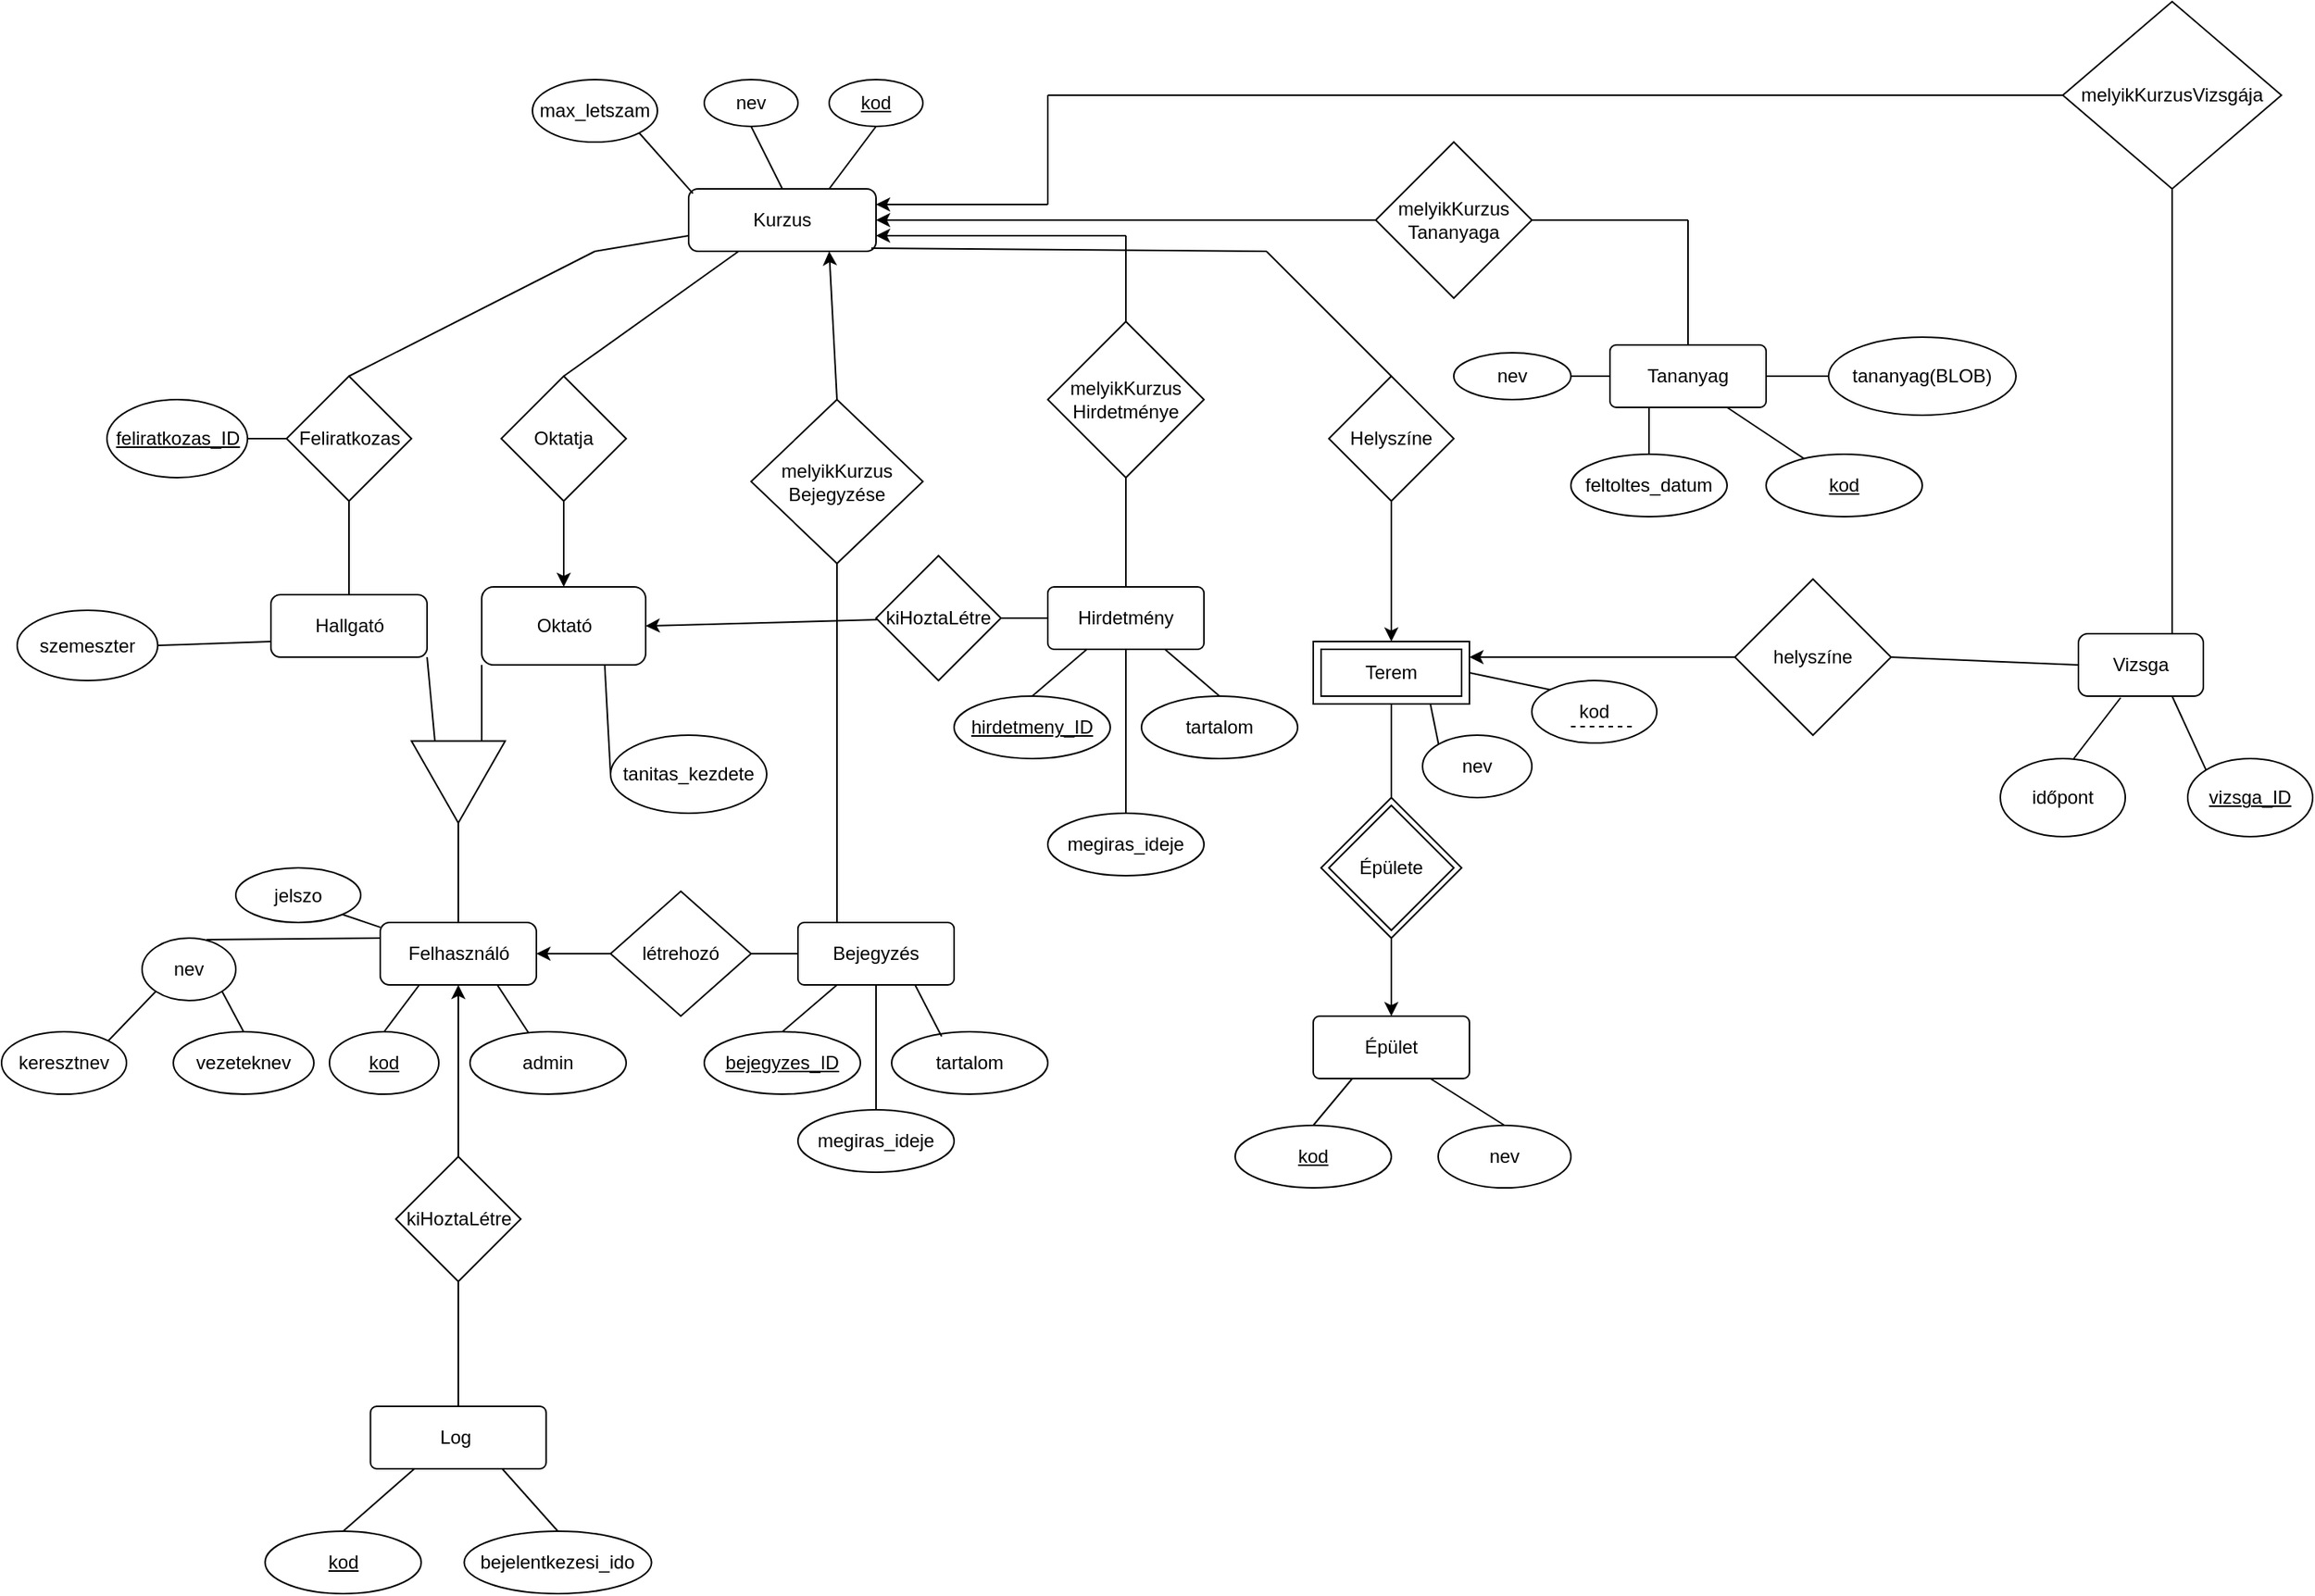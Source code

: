 <mxfile>
    <diagram id="WmtT6XmXZEdIb6NEFMJ5" name="Page-1">
        <mxGraphModel dx="752" dy="1736" grid="1" gridSize="10" guides="1" tooltips="1" connect="1" arrows="1" fold="1" page="1" pageScale="1" pageWidth="1654" pageHeight="1169" math="0" shadow="0">
            <root>
                <mxCell id="0"/>
                <mxCell id="1" parent="0"/>
                <mxCell id="8" style="edgeStyle=none;html=1;entryX=0.5;entryY=0;entryDx=0;entryDy=0;startArrow=none;startFill=0;endArrow=none;endFill=0;targetPerimeterSpacing=0;strokeWidth=1;" parent="1" source="G7EogQ3TygG4Y2U64nS0-4" target="G7EogQ3TygG4Y2U64nS0-14" edge="1">
                    <mxGeometry relative="1" as="geometry"/>
                </mxCell>
                <mxCell id="G7EogQ3TygG4Y2U64nS0-4" value="Kurzus" style="rounded=1;whiteSpace=wrap;html=1;" parent="1" vertex="1">
                    <mxGeometry x="450" y="100" width="120" height="40" as="geometry"/>
                </mxCell>
                <mxCell id="G7EogQ3TygG4Y2U64nS0-5" value="" style="endArrow=none;html=1;rounded=0;exitX=0.75;exitY=0;exitDx=0;exitDy=0;entryX=0.5;entryY=1;entryDx=0;entryDy=0;" parent="1" source="G7EogQ3TygG4Y2U64nS0-4" target="G7EogQ3TygG4Y2U64nS0-10" edge="1">
                    <mxGeometry width="50" height="50" relative="1" as="geometry">
                        <mxPoint x="560" y="50" as="sourcePoint"/>
                        <mxPoint x="580" y="50" as="targetPoint"/>
                    </mxGeometry>
                </mxCell>
                <mxCell id="G7EogQ3TygG4Y2U64nS0-6" value="" style="endArrow=none;html=1;rounded=0;entryX=0.5;entryY=0;entryDx=0;entryDy=0;exitX=0.5;exitY=1;exitDx=0;exitDy=0;" parent="1" source="G7EogQ3TygG4Y2U64nS0-9" target="G7EogQ3TygG4Y2U64nS0-4" edge="1">
                    <mxGeometry width="50" height="50" relative="1" as="geometry">
                        <mxPoint x="470" y="50" as="sourcePoint"/>
                        <mxPoint x="570" y="130" as="targetPoint"/>
                    </mxGeometry>
                </mxCell>
                <mxCell id="G7EogQ3TygG4Y2U64nS0-7" value="" style="endArrow=none;html=1;rounded=0;entryX=0.023;entryY=0.074;entryDx=0;entryDy=0;entryPerimeter=0;exitX=1;exitY=1;exitDx=0;exitDy=0;" parent="1" source="G7EogQ3TygG4Y2U64nS0-8" target="G7EogQ3TygG4Y2U64nS0-4" edge="1">
                    <mxGeometry width="50" height="50" relative="1" as="geometry">
                        <mxPoint x="390" y="50" as="sourcePoint"/>
                        <mxPoint x="440" y="100" as="targetPoint"/>
                    </mxGeometry>
                </mxCell>
                <mxCell id="G7EogQ3TygG4Y2U64nS0-8" value="max_letszam" style="ellipse;whiteSpace=wrap;html=1;" parent="1" vertex="1">
                    <mxGeometry x="350" y="30" width="80" height="40" as="geometry"/>
                </mxCell>
                <mxCell id="G7EogQ3TygG4Y2U64nS0-9" value="nev" style="ellipse;whiteSpace=wrap;html=1;" parent="1" vertex="1">
                    <mxGeometry x="460" y="30" width="60" height="30" as="geometry"/>
                </mxCell>
                <mxCell id="G7EogQ3TygG4Y2U64nS0-12" value="" style="group;fontStyle=4" parent="1" vertex="1" connectable="0">
                    <mxGeometry x="540" y="30" width="60" height="30" as="geometry"/>
                </mxCell>
                <mxCell id="G7EogQ3TygG4Y2U64nS0-10" value="kod" style="ellipse;whiteSpace=wrap;html=1;fontStyle=4" parent="G7EogQ3TygG4Y2U64nS0-12" vertex="1">
                    <mxGeometry width="60" height="30" as="geometry"/>
                </mxCell>
                <mxCell id="G7EogQ3TygG4Y2U64nS0-13" value="Feliratkozas" style="rhombus;whiteSpace=wrap;html=1;" parent="1" vertex="1">
                    <mxGeometry x="192.5" y="220" width="80" height="80" as="geometry"/>
                </mxCell>
                <mxCell id="G7EogQ3TygG4Y2U64nS0-14" value="Oktatja" style="rhombus;whiteSpace=wrap;html=1;" parent="1" vertex="1">
                    <mxGeometry x="330" y="220" width="80" height="80" as="geometry"/>
                </mxCell>
                <mxCell id="G7EogQ3TygG4Y2U64nS0-18" value="" style="endArrow=none;html=1;rounded=0;entryX=0;entryY=0.75;entryDx=0;entryDy=0;" parent="1" target="G7EogQ3TygG4Y2U64nS0-4" edge="1">
                    <mxGeometry width="50" height="50" relative="1" as="geometry">
                        <mxPoint x="390" y="140" as="sourcePoint"/>
                        <mxPoint x="500" y="150" as="targetPoint"/>
                    </mxGeometry>
                </mxCell>
                <mxCell id="G7EogQ3TygG4Y2U64nS0-19" value="" style="endArrow=none;html=1;rounded=0;exitX=0.5;exitY=0;exitDx=0;exitDy=0;" parent="1" source="G7EogQ3TygG4Y2U64nS0-13" edge="1">
                    <mxGeometry width="50" height="50" relative="1" as="geometry">
                        <mxPoint x="450" y="200" as="sourcePoint"/>
                        <mxPoint x="390" y="140" as="targetPoint"/>
                    </mxGeometry>
                </mxCell>
                <mxCell id="G7EogQ3TygG4Y2U64nS0-21" value="Oktató" style="rounded=1;whiteSpace=wrap;html=1;" parent="1" vertex="1">
                    <mxGeometry x="317.5" y="355" width="105" height="50" as="geometry"/>
                </mxCell>
                <mxCell id="G7EogQ3TygG4Y2U64nS0-22" value="" style="endArrow=classic;html=1;rounded=0;exitX=0.5;exitY=1;exitDx=0;exitDy=0;entryX=0.5;entryY=0;entryDx=0;entryDy=0;" parent="1" source="G7EogQ3TygG4Y2U64nS0-14" target="G7EogQ3TygG4Y2U64nS0-21" edge="1">
                    <mxGeometry width="50" height="50" relative="1" as="geometry">
                        <mxPoint x="310" y="260" as="sourcePoint"/>
                        <mxPoint x="360" y="210" as="targetPoint"/>
                    </mxGeometry>
                </mxCell>
                <mxCell id="G7EogQ3TygG4Y2U64nS0-23" value="tanitas_kezdete" style="ellipse;whiteSpace=wrap;html=1;" parent="1" vertex="1">
                    <mxGeometry x="400" y="450" width="100" height="50" as="geometry"/>
                </mxCell>
                <mxCell id="G7EogQ3TygG4Y2U64nS0-24" value="" style="endArrow=none;html=1;rounded=0;entryX=0.75;entryY=1;entryDx=0;entryDy=0;exitX=0;exitY=0.5;exitDx=0;exitDy=0;" parent="1" source="G7EogQ3TygG4Y2U64nS0-23" target="G7EogQ3TygG4Y2U64nS0-21" edge="1">
                    <mxGeometry width="50" height="50" relative="1" as="geometry">
                        <mxPoint x="310" y="350" as="sourcePoint"/>
                        <mxPoint x="360" y="300" as="targetPoint"/>
                    </mxGeometry>
                </mxCell>
                <mxCell id="G7EogQ3TygG4Y2U64nS0-25" value="Hallgató" style="rounded=1;whiteSpace=wrap;html=1;" parent="1" vertex="1">
                    <mxGeometry x="182.5" y="360" width="100" height="40" as="geometry"/>
                </mxCell>
                <mxCell id="G7EogQ3TygG4Y2U64nS0-28" value="" style="endArrow=none;html=1;rounded=0;entryX=0.5;entryY=1;entryDx=0;entryDy=0;exitX=0.5;exitY=0;exitDx=0;exitDy=0;" parent="1" source="G7EogQ3TygG4Y2U64nS0-25" target="G7EogQ3TygG4Y2U64nS0-13" edge="1">
                    <mxGeometry width="50" height="50" relative="1" as="geometry">
                        <mxPoint x="310" y="350" as="sourcePoint"/>
                        <mxPoint x="360" y="300" as="targetPoint"/>
                    </mxGeometry>
                </mxCell>
                <mxCell id="G7EogQ3TygG4Y2U64nS0-29" value="szemeszter" style="ellipse;whiteSpace=wrap;html=1;" parent="1" vertex="1">
                    <mxGeometry x="20" y="370" width="90" height="45" as="geometry"/>
                </mxCell>
                <mxCell id="G7EogQ3TygG4Y2U64nS0-30" value="" style="endArrow=none;html=1;rounded=0;entryX=0;entryY=0.75;entryDx=0;entryDy=0;exitX=1;exitY=0.5;exitDx=0;exitDy=0;" parent="1" source="G7EogQ3TygG4Y2U64nS0-29" target="G7EogQ3TygG4Y2U64nS0-25" edge="1">
                    <mxGeometry width="50" height="50" relative="1" as="geometry">
                        <mxPoint x="310" y="350" as="sourcePoint"/>
                        <mxPoint x="360" y="300" as="targetPoint"/>
                    </mxGeometry>
                </mxCell>
                <mxCell id="G7EogQ3TygG4Y2U64nS0-31" value="" style="triangle;whiteSpace=wrap;html=1;rotation=90;" parent="1" vertex="1">
                    <mxGeometry x="276.25" y="450" width="52.5" height="60" as="geometry"/>
                </mxCell>
                <mxCell id="G7EogQ3TygG4Y2U64nS0-32" value="" style="endArrow=none;html=1;rounded=0;entryX=0;entryY=1;entryDx=0;entryDy=0;exitX=0;exitY=0.25;exitDx=0;exitDy=0;" parent="1" source="G7EogQ3TygG4Y2U64nS0-31" target="G7EogQ3TygG4Y2U64nS0-21" edge="1">
                    <mxGeometry width="50" height="50" relative="1" as="geometry">
                        <mxPoint x="330" y="450" as="sourcePoint"/>
                        <mxPoint x="370" y="450" as="targetPoint"/>
                    </mxGeometry>
                </mxCell>
                <mxCell id="G7EogQ3TygG4Y2U64nS0-33" value="" style="endArrow=none;html=1;rounded=0;entryX=1;entryY=1;entryDx=0;entryDy=0;exitX=0;exitY=0.75;exitDx=0;exitDy=0;" parent="1" source="G7EogQ3TygG4Y2U64nS0-31" target="G7EogQ3TygG4Y2U64nS0-25" edge="1">
                    <mxGeometry width="50" height="50" relative="1" as="geometry">
                        <mxPoint x="280" y="450" as="sourcePoint"/>
                        <mxPoint x="370" y="450" as="targetPoint"/>
                    </mxGeometry>
                </mxCell>
                <mxCell id="G7EogQ3TygG4Y2U64nS0-34" value="Felhasználó" style="rounded=1;whiteSpace=wrap;html=1;" parent="1" vertex="1">
                    <mxGeometry x="252.5" y="570" width="100" height="40" as="geometry"/>
                </mxCell>
                <mxCell id="G7EogQ3TygG4Y2U64nS0-35" value="" style="endArrow=none;html=1;rounded=0;entryX=1;entryY=0.5;entryDx=0;entryDy=0;exitX=0.5;exitY=0;exitDx=0;exitDy=0;" parent="1" source="G7EogQ3TygG4Y2U64nS0-34" target="G7EogQ3TygG4Y2U64nS0-31" edge="1">
                    <mxGeometry width="50" height="50" relative="1" as="geometry">
                        <mxPoint x="270" y="570" as="sourcePoint"/>
                        <mxPoint x="320" y="520" as="targetPoint"/>
                    </mxGeometry>
                </mxCell>
                <mxCell id="G7EogQ3TygG4Y2U64nS0-36" value="nev" style="ellipse;whiteSpace=wrap;html=1;" parent="1" vertex="1">
                    <mxGeometry x="100" y="580" width="60" height="40" as="geometry"/>
                </mxCell>
                <mxCell id="G7EogQ3TygG4Y2U64nS0-40" value="" style="endArrow=none;html=1;rounded=0;entryX=0.25;entryY=1;entryDx=0;entryDy=0;exitX=0.5;exitY=0;exitDx=0;exitDy=0;" parent="1" source="G7EogQ3TygG4Y2U64nS0-37" target="G7EogQ3TygG4Y2U64nS0-34" edge="1">
                    <mxGeometry width="50" height="50" relative="1" as="geometry">
                        <mxPoint x="300" y="660" as="sourcePoint"/>
                        <mxPoint x="350" y="610" as="targetPoint"/>
                    </mxGeometry>
                </mxCell>
                <mxCell id="G7EogQ3TygG4Y2U64nS0-41" value="" style="endArrow=none;html=1;rounded=0;entryX=0;entryY=0.25;entryDx=0;entryDy=0;exitX=0.687;exitY=0.025;exitDx=0;exitDy=0;exitPerimeter=0;" parent="1" source="G7EogQ3TygG4Y2U64nS0-36" target="G7EogQ3TygG4Y2U64nS0-34" edge="1">
                    <mxGeometry width="50" height="50" relative="1" as="geometry">
                        <mxPoint x="300" y="660" as="sourcePoint"/>
                        <mxPoint x="350" y="610" as="targetPoint"/>
                    </mxGeometry>
                </mxCell>
                <mxCell id="G7EogQ3TygG4Y2U64nS0-42" value="keresztnev" style="ellipse;whiteSpace=wrap;html=1;" parent="1" vertex="1">
                    <mxGeometry x="10" y="640" width="80" height="40" as="geometry"/>
                </mxCell>
                <mxCell id="G7EogQ3TygG4Y2U64nS0-43" value="vezeteknev" style="ellipse;whiteSpace=wrap;html=1;" parent="1" vertex="1">
                    <mxGeometry x="120" y="640" width="90" height="40" as="geometry"/>
                </mxCell>
                <mxCell id="G7EogQ3TygG4Y2U64nS0-44" value="" style="endArrow=none;html=1;rounded=0;entryX=1;entryY=1;entryDx=0;entryDy=0;exitX=0.5;exitY=0;exitDx=0;exitDy=0;" parent="1" source="G7EogQ3TygG4Y2U64nS0-43" target="G7EogQ3TygG4Y2U64nS0-36" edge="1">
                    <mxGeometry width="50" height="50" relative="1" as="geometry">
                        <mxPoint x="290" y="680" as="sourcePoint"/>
                        <mxPoint x="340" y="630" as="targetPoint"/>
                    </mxGeometry>
                </mxCell>
                <mxCell id="G7EogQ3TygG4Y2U64nS0-45" value="" style="endArrow=none;html=1;rounded=0;entryX=0;entryY=1;entryDx=0;entryDy=0;exitX=1;exitY=0;exitDx=0;exitDy=0;" parent="1" source="G7EogQ3TygG4Y2U64nS0-42" target="G7EogQ3TygG4Y2U64nS0-36" edge="1">
                    <mxGeometry width="50" height="50" relative="1" as="geometry">
                        <mxPoint x="290" y="680" as="sourcePoint"/>
                        <mxPoint x="340" y="630" as="targetPoint"/>
                    </mxGeometry>
                </mxCell>
                <mxCell id="G7EogQ3TygG4Y2U64nS0-46" value="Helyszíne" style="rhombus;whiteSpace=wrap;html=1;" parent="1" vertex="1">
                    <mxGeometry x="860" y="220" width="80" height="80" as="geometry"/>
                </mxCell>
                <mxCell id="G7EogQ3TygG4Y2U64nS0-47" value="" style="endArrow=none;html=1;rounded=0;entryX=0.975;entryY=0.95;entryDx=0;entryDy=0;entryPerimeter=0;" parent="1" target="G7EogQ3TygG4Y2U64nS0-4" edge="1">
                    <mxGeometry width="50" height="50" relative="1" as="geometry">
                        <mxPoint x="820" y="140" as="sourcePoint"/>
                        <mxPoint x="680" y="360" as="targetPoint"/>
                    </mxGeometry>
                </mxCell>
                <mxCell id="G7EogQ3TygG4Y2U64nS0-48" value="" style="endArrow=none;html=1;rounded=0;entryX=0.5;entryY=0;entryDx=0;entryDy=0;" parent="1" target="G7EogQ3TygG4Y2U64nS0-46" edge="1">
                    <mxGeometry width="50" height="50" relative="1" as="geometry">
                        <mxPoint x="820" y="140" as="sourcePoint"/>
                        <mxPoint x="680" y="360" as="targetPoint"/>
                    </mxGeometry>
                </mxCell>
                <mxCell id="G7EogQ3TygG4Y2U64nS0-49" value="Terem" style="shape=ext;margin=3;double=1;whiteSpace=wrap;html=1;align=center;" parent="1" vertex="1">
                    <mxGeometry x="850" y="390" width="100" height="40" as="geometry"/>
                </mxCell>
                <mxCell id="G7EogQ3TygG4Y2U64nS0-51" value="kod" style="ellipse;whiteSpace=wrap;html=1;" parent="1" vertex="1">
                    <mxGeometry x="990" y="415" width="80" height="40" as="geometry"/>
                </mxCell>
                <mxCell id="G7EogQ3TygG4Y2U64nS0-52" value="" style="endArrow=none;dashed=1;html=1;rounded=0;" parent="1" edge="1">
                    <mxGeometry width="50" height="50" relative="1" as="geometry">
                        <mxPoint x="1015" y="444.5" as="sourcePoint"/>
                        <mxPoint x="1055" y="444.5" as="targetPoint"/>
                    </mxGeometry>
                </mxCell>
                <mxCell id="G7EogQ3TygG4Y2U64nS0-53" value="" style="endArrow=none;html=1;rounded=0;entryX=1;entryY=0.5;entryDx=0;entryDy=0;exitX=0;exitY=0;exitDx=0;exitDy=0;" parent="1" source="G7EogQ3TygG4Y2U64nS0-51" target="G7EogQ3TygG4Y2U64nS0-49" edge="1">
                    <mxGeometry width="50" height="50" relative="1" as="geometry">
                        <mxPoint x="980" y="410" as="sourcePoint"/>
                        <mxPoint x="900" y="430" as="targetPoint"/>
                    </mxGeometry>
                </mxCell>
                <mxCell id="G7EogQ3TygG4Y2U64nS0-56" value="" style="group" parent="1" vertex="1" connectable="0">
                    <mxGeometry x="855" y="490" width="90" height="90" as="geometry"/>
                </mxCell>
                <mxCell id="G7EogQ3TygG4Y2U64nS0-54" value="Épülete" style="rhombus;whiteSpace=wrap;html=1;" parent="G7EogQ3TygG4Y2U64nS0-56" vertex="1">
                    <mxGeometry x="5" y="5" width="80" height="80" as="geometry"/>
                </mxCell>
                <mxCell id="G7EogQ3TygG4Y2U64nS0-55" value="" style="rhombus;whiteSpace=wrap;html=1;fillColor=none;" parent="G7EogQ3TygG4Y2U64nS0-56" vertex="1">
                    <mxGeometry width="90" height="90" as="geometry"/>
                </mxCell>
                <mxCell id="G7EogQ3TygG4Y2U64nS0-57" value="" style="endArrow=none;html=1;rounded=0;entryX=0.5;entryY=1;entryDx=0;entryDy=0;exitX=0.5;exitY=0;exitDx=0;exitDy=0;" parent="1" source="G7EogQ3TygG4Y2U64nS0-55" target="G7EogQ3TygG4Y2U64nS0-49" edge="1">
                    <mxGeometry width="50" height="50" relative="1" as="geometry">
                        <mxPoint x="680" y="460" as="sourcePoint"/>
                        <mxPoint x="730" y="410" as="targetPoint"/>
                    </mxGeometry>
                </mxCell>
                <mxCell id="G7EogQ3TygG4Y2U64nS0-60" value="Épület" style="rounded=1;arcSize=10;whiteSpace=wrap;html=1;align=center;fillColor=default;" parent="1" vertex="1">
                    <mxGeometry x="850" y="630" width="100" height="40" as="geometry"/>
                </mxCell>
                <mxCell id="G7EogQ3TygG4Y2U64nS0-61" value="" style="endArrow=classic;html=1;rounded=0;entryX=0.5;entryY=0;entryDx=0;entryDy=0;exitX=0.5;exitY=1;exitDx=0;exitDy=0;" parent="1" source="G7EogQ3TygG4Y2U64nS0-55" target="G7EogQ3TygG4Y2U64nS0-60" edge="1">
                    <mxGeometry width="50" height="50" relative="1" as="geometry">
                        <mxPoint x="680" y="460" as="sourcePoint"/>
                        <mxPoint x="730" y="410" as="targetPoint"/>
                    </mxGeometry>
                </mxCell>
                <mxCell id="G7EogQ3TygG4Y2U64nS0-62" value="kod" style="ellipse;whiteSpace=wrap;html=1;align=center;fillColor=default;fontStyle=4" parent="1" vertex="1">
                    <mxGeometry x="800" y="700" width="100" height="40" as="geometry"/>
                </mxCell>
                <mxCell id="G7EogQ3TygG4Y2U64nS0-37" value="kod" style="ellipse;whiteSpace=wrap;html=1;fontStyle=4" parent="1" vertex="1">
                    <mxGeometry x="220" y="640" width="70" height="40" as="geometry"/>
                </mxCell>
                <mxCell id="G7EogQ3TygG4Y2U64nS0-63" value="nev" style="ellipse;whiteSpace=wrap;html=1;align=center;fillColor=default;" parent="1" vertex="1">
                    <mxGeometry x="930" y="700" width="85" height="40" as="geometry"/>
                </mxCell>
                <mxCell id="G7EogQ3TygG4Y2U64nS0-65" value="" style="endArrow=none;html=1;rounded=0;entryX=0.25;entryY=1;entryDx=0;entryDy=0;exitX=0.5;exitY=0;exitDx=0;exitDy=0;" parent="1" source="G7EogQ3TygG4Y2U64nS0-62" target="G7EogQ3TygG4Y2U64nS0-60" edge="1">
                    <mxGeometry width="50" height="50" relative="1" as="geometry">
                        <mxPoint x="770" y="700" as="sourcePoint"/>
                        <mxPoint x="760" y="610" as="targetPoint"/>
                    </mxGeometry>
                </mxCell>
                <mxCell id="G7EogQ3TygG4Y2U64nS0-66" value="" style="endArrow=none;html=1;rounded=0;entryX=0.75;entryY=1;entryDx=0;entryDy=0;exitX=0.5;exitY=0;exitDx=0;exitDy=0;" parent="1" source="G7EogQ3TygG4Y2U64nS0-63" target="G7EogQ3TygG4Y2U64nS0-60" edge="1">
                    <mxGeometry width="50" height="50" relative="1" as="geometry">
                        <mxPoint x="952.626" y="705.774" as="sourcePoint"/>
                        <mxPoint x="770" y="410" as="targetPoint"/>
                    </mxGeometry>
                </mxCell>
                <mxCell id="G7EogQ3TygG4Y2U64nS0-80" value="Tananyag" style="rounded=1;arcSize=10;whiteSpace=wrap;html=1;align=center;fillColor=default;" parent="1" vertex="1">
                    <mxGeometry x="1040" y="200" width="100" height="40" as="geometry"/>
                </mxCell>
                <mxCell id="G7EogQ3TygG4Y2U64nS0-84" value="Log&amp;nbsp;" style="rounded=1;arcSize=10;whiteSpace=wrap;html=1;align=center;fillColor=default;" parent="1" vertex="1">
                    <mxGeometry x="246.25" y="880" width="112.5" height="40" as="geometry"/>
                </mxCell>
                <mxCell id="G7EogQ3TygG4Y2U64nS0-85" value="&lt;u&gt;kod&lt;/u&gt;" style="ellipse;whiteSpace=wrap;html=1;align=center;fillColor=default;" parent="1" vertex="1">
                    <mxGeometry x="178.75" y="960" width="100" height="40" as="geometry"/>
                </mxCell>
                <mxCell id="G7EogQ3TygG4Y2U64nS0-86" value="bejelentkezesi_ido" style="ellipse;whiteSpace=wrap;html=1;align=center;fillColor=default;" parent="1" vertex="1">
                    <mxGeometry x="306.25" y="960" width="120" height="40" as="geometry"/>
                </mxCell>
                <mxCell id="G7EogQ3TygG4Y2U64nS0-87" value="" style="endArrow=none;html=1;rounded=0;entryX=0.25;entryY=1;entryDx=0;entryDy=0;exitX=0.5;exitY=0;exitDx=0;exitDy=0;" parent="1" source="G7EogQ3TygG4Y2U64nS0-85" target="G7EogQ3TygG4Y2U64nS0-84" edge="1">
                    <mxGeometry width="50" height="50" relative="1" as="geometry">
                        <mxPoint x="1116.25" y="750" as="sourcePoint"/>
                        <mxPoint x="1166.25" y="700" as="targetPoint"/>
                    </mxGeometry>
                </mxCell>
                <mxCell id="G7EogQ3TygG4Y2U64nS0-88" value="" style="endArrow=none;html=1;rounded=0;entryX=0.75;entryY=1;entryDx=0;entryDy=0;exitX=0.5;exitY=0;exitDx=0;exitDy=0;" parent="1" source="G7EogQ3TygG4Y2U64nS0-86" target="G7EogQ3TygG4Y2U64nS0-84" edge="1">
                    <mxGeometry width="50" height="50" relative="1" as="geometry">
                        <mxPoint x="1116.25" y="750" as="sourcePoint"/>
                        <mxPoint x="1166.25" y="700" as="targetPoint"/>
                    </mxGeometry>
                </mxCell>
                <mxCell id="qGhrdci2sBfRiqo-6e7J-1" value="admin" style="ellipse;whiteSpace=wrap;html=1;align=center;" parent="1" vertex="1">
                    <mxGeometry x="310" y="640" width="100" height="40" as="geometry"/>
                </mxCell>
                <mxCell id="qGhrdci2sBfRiqo-6e7J-3" value="" style="endArrow=none;html=1;rounded=0;entryX=0.75;entryY=1;entryDx=0;entryDy=0;" parent="1" source="qGhrdci2sBfRiqo-6e7J-1" target="G7EogQ3TygG4Y2U64nS0-34" edge="1">
                    <mxGeometry width="50" height="50" relative="1" as="geometry">
                        <mxPoint x="800" y="620" as="sourcePoint"/>
                        <mxPoint x="850" y="570" as="targetPoint"/>
                    </mxGeometry>
                </mxCell>
                <mxCell id="qGhrdci2sBfRiqo-6e7J-6" value="Bejegyzés" style="rounded=1;arcSize=10;whiteSpace=wrap;html=1;align=center;" parent="1" vertex="1">
                    <mxGeometry x="520" y="570" width="100" height="40" as="geometry"/>
                </mxCell>
                <mxCell id="qGhrdci2sBfRiqo-6e7J-8" value="" style="endArrow=classic;html=1;rounded=0;exitX=0;exitY=0.5;exitDx=0;exitDy=0;entryX=1;entryY=0.5;entryDx=0;entryDy=0;startArrow=none;" parent="1" source="jeqJg432kpIwFKAfuzYv-24" target="G7EogQ3TygG4Y2U64nS0-34" edge="1">
                    <mxGeometry width="50" height="50" relative="1" as="geometry">
                        <mxPoint x="800" y="520" as="sourcePoint"/>
                        <mxPoint x="360" y="590" as="targetPoint"/>
                    </mxGeometry>
                </mxCell>
                <mxCell id="qGhrdci2sBfRiqo-6e7J-9" value="bejegyzes_ID" style="ellipse;whiteSpace=wrap;html=1;align=center;fontStyle=4;" parent="1" vertex="1">
                    <mxGeometry x="460" y="640" width="100" height="40" as="geometry"/>
                </mxCell>
                <mxCell id="qGhrdci2sBfRiqo-6e7J-10" value="" style="endArrow=none;html=1;rounded=0;entryX=0.25;entryY=1;entryDx=0;entryDy=0;exitX=0.5;exitY=0;exitDx=0;exitDy=0;" parent="1" source="qGhrdci2sBfRiqo-6e7J-9" target="qGhrdci2sBfRiqo-6e7J-6" edge="1">
                    <mxGeometry width="50" height="50" relative="1" as="geometry">
                        <mxPoint x="800" y="520" as="sourcePoint"/>
                        <mxPoint x="850" y="470" as="targetPoint"/>
                    </mxGeometry>
                </mxCell>
                <mxCell id="qGhrdci2sBfRiqo-6e7J-11" value="tartalom" style="ellipse;whiteSpace=wrap;html=1;align=center;" parent="1" vertex="1">
                    <mxGeometry x="580" y="640" width="100" height="40" as="geometry"/>
                </mxCell>
                <mxCell id="qGhrdci2sBfRiqo-6e7J-12" value="" style="endArrow=none;html=1;rounded=0;entryX=0.75;entryY=1;entryDx=0;entryDy=0;exitX=0.32;exitY=0.075;exitDx=0;exitDy=0;exitPerimeter=0;" parent="1" source="qGhrdci2sBfRiqo-6e7J-11" target="qGhrdci2sBfRiqo-6e7J-6" edge="1">
                    <mxGeometry width="50" height="50" relative="1" as="geometry">
                        <mxPoint x="800" y="420" as="sourcePoint"/>
                        <mxPoint x="850" y="370" as="targetPoint"/>
                    </mxGeometry>
                </mxCell>
                <mxCell id="12" style="edgeStyle=none;html=1;entryX=1;entryY=0.5;entryDx=0;entryDy=0;startArrow=none;startFill=0;endArrow=classic;endFill=1;targetPerimeterSpacing=0;strokeWidth=1;" parent="1" source="jeqJg432kpIwFKAfuzYv-20" target="G7EogQ3TygG4Y2U64nS0-21" edge="1">
                    <mxGeometry relative="1" as="geometry"/>
                </mxCell>
                <mxCell id="qGhrdci2sBfRiqo-6e7J-15" value="Hirdetmény" style="rounded=1;arcSize=10;whiteSpace=wrap;html=1;align=center;" parent="1" vertex="1">
                    <mxGeometry x="680" y="355" width="100" height="40" as="geometry"/>
                </mxCell>
                <mxCell id="qGhrdci2sBfRiqo-6e7J-16" value="" style="endArrow=none;html=1;rounded=0;exitX=0.5;exitY=0;exitDx=0;exitDy=0;" parent="1" source="qGhrdci2sBfRiqo-6e7J-15" target="jeqJg432kpIwFKAfuzYv-18" edge="1">
                    <mxGeometry width="50" height="50" relative="1" as="geometry">
                        <mxPoint x="800" y="420" as="sourcePoint"/>
                        <mxPoint x="700" y="110" as="targetPoint"/>
                    </mxGeometry>
                </mxCell>
                <mxCell id="qGhrdci2sBfRiqo-6e7J-17" value="" style="endArrow=classic;html=1;rounded=0;exitX=0.5;exitY=0;exitDx=0;exitDy=0;startArrow=none;entryX=0.75;entryY=1;entryDx=0;entryDy=0;" parent="1" source="jeqJg432kpIwFKAfuzYv-22" target="G7EogQ3TygG4Y2U64nS0-4" edge="1">
                    <mxGeometry width="50" height="50" relative="1" as="geometry">
                        <mxPoint x="800" y="420" as="sourcePoint"/>
                        <mxPoint x="550" y="160" as="targetPoint"/>
                    </mxGeometry>
                </mxCell>
                <mxCell id="qGhrdci2sBfRiqo-6e7J-18" value="" style="endArrow=classic;html=1;rounded=0;entryX=1;entryY=0.75;entryDx=0;entryDy=0;" parent="1" target="G7EogQ3TygG4Y2U64nS0-4" edge="1">
                    <mxGeometry width="50" height="50" relative="1" as="geometry">
                        <mxPoint x="730" y="130" as="sourcePoint"/>
                        <mxPoint x="850" y="370" as="targetPoint"/>
                    </mxGeometry>
                </mxCell>
                <mxCell id="qGhrdci2sBfRiqo-6e7J-19" value="hirdetmeny_ID" style="ellipse;whiteSpace=wrap;html=1;align=center;fontStyle=4;" parent="1" vertex="1">
                    <mxGeometry x="620" y="425" width="100" height="40" as="geometry"/>
                </mxCell>
                <mxCell id="qGhrdci2sBfRiqo-6e7J-20" value="tartalom" style="ellipse;whiteSpace=wrap;html=1;align=center;" parent="1" vertex="1">
                    <mxGeometry x="740" y="425" width="100" height="40" as="geometry"/>
                </mxCell>
                <mxCell id="qGhrdci2sBfRiqo-6e7J-21" value="" style="endArrow=none;html=1;rounded=0;entryX=0.25;entryY=1;entryDx=0;entryDy=0;exitX=0.5;exitY=0;exitDx=0;exitDy=0;" parent="1" source="qGhrdci2sBfRiqo-6e7J-19" target="qGhrdci2sBfRiqo-6e7J-15" edge="1">
                    <mxGeometry width="50" height="50" relative="1" as="geometry">
                        <mxPoint x="130" y="515" as="sourcePoint"/>
                        <mxPoint x="180" y="465" as="targetPoint"/>
                    </mxGeometry>
                </mxCell>
                <mxCell id="qGhrdci2sBfRiqo-6e7J-22" value="" style="endArrow=none;html=1;rounded=0;entryX=0.75;entryY=1;entryDx=0;entryDy=0;exitX=0.5;exitY=0;exitDx=0;exitDy=0;" parent="1" source="qGhrdci2sBfRiqo-6e7J-20" target="qGhrdci2sBfRiqo-6e7J-15" edge="1">
                    <mxGeometry width="50" height="50" relative="1" as="geometry">
                        <mxPoint x="130" y="515" as="sourcePoint"/>
                        <mxPoint x="180" y="465" as="targetPoint"/>
                    </mxGeometry>
                </mxCell>
                <mxCell id="qGhrdci2sBfRiqo-6e7J-23" value="" style="endArrow=classic;html=1;rounded=0;entryX=1;entryY=0.5;entryDx=0;entryDy=0;startArrow=none;" parent="1" source="jeqJg432kpIwFKAfuzYv-26" target="G7EogQ3TygG4Y2U64nS0-4" edge="1">
                    <mxGeometry width="50" height="50" relative="1" as="geometry">
                        <mxPoint x="1090" y="120" as="sourcePoint"/>
                        <mxPoint x="850" y="370" as="targetPoint"/>
                    </mxGeometry>
                </mxCell>
                <mxCell id="qGhrdci2sBfRiqo-6e7J-24" value="" style="endArrow=none;html=1;rounded=0;exitX=0.5;exitY=0;exitDx=0;exitDy=0;" parent="1" source="G7EogQ3TygG4Y2U64nS0-80" edge="1">
                    <mxGeometry width="50" height="50" relative="1" as="geometry">
                        <mxPoint x="800" y="420" as="sourcePoint"/>
                        <mxPoint x="1090" y="120" as="targetPoint"/>
                    </mxGeometry>
                </mxCell>
                <mxCell id="qGhrdci2sBfRiqo-6e7J-25" value="nev" style="ellipse;whiteSpace=wrap;html=1;align=center;" parent="1" vertex="1">
                    <mxGeometry x="940" y="205" width="75" height="30" as="geometry"/>
                </mxCell>
                <mxCell id="qGhrdci2sBfRiqo-6e7J-26" value="feltoltes_datum" style="ellipse;whiteSpace=wrap;html=1;align=center;" parent="1" vertex="1">
                    <mxGeometry x="1015" y="270" width="100" height="40" as="geometry"/>
                </mxCell>
                <mxCell id="qGhrdci2sBfRiqo-6e7J-27" value="tananyag(BLOB)" style="ellipse;whiteSpace=wrap;html=1;align=center;" parent="1" vertex="1">
                    <mxGeometry x="1180" y="195" width="120" height="50" as="geometry"/>
                </mxCell>
                <mxCell id="qGhrdci2sBfRiqo-6e7J-28" value="" style="endArrow=none;html=1;rounded=0;entryX=0;entryY=0.5;entryDx=0;entryDy=0;exitX=1;exitY=0.5;exitDx=0;exitDy=0;" parent="1" source="qGhrdci2sBfRiqo-6e7J-25" target="G7EogQ3TygG4Y2U64nS0-80" edge="1">
                    <mxGeometry width="50" height="50" relative="1" as="geometry">
                        <mxPoint x="800" y="420" as="sourcePoint"/>
                        <mxPoint x="850" y="370" as="targetPoint"/>
                    </mxGeometry>
                </mxCell>
                <mxCell id="qGhrdci2sBfRiqo-6e7J-29" value="" style="endArrow=none;html=1;rounded=0;entryX=0.25;entryY=1;entryDx=0;entryDy=0;exitX=0.5;exitY=0;exitDx=0;exitDy=0;" parent="1" source="qGhrdci2sBfRiqo-6e7J-26" target="G7EogQ3TygG4Y2U64nS0-80" edge="1">
                    <mxGeometry width="50" height="50" relative="1" as="geometry">
                        <mxPoint x="800" y="420" as="sourcePoint"/>
                        <mxPoint x="850" y="370" as="targetPoint"/>
                    </mxGeometry>
                </mxCell>
                <mxCell id="qGhrdci2sBfRiqo-6e7J-30" value="" style="endArrow=none;html=1;rounded=0;entryX=0;entryY=0.5;entryDx=0;entryDy=0;exitX=1;exitY=0.5;exitDx=0;exitDy=0;" parent="1" source="G7EogQ3TygG4Y2U64nS0-80" target="qGhrdci2sBfRiqo-6e7J-27" edge="1">
                    <mxGeometry width="50" height="50" relative="1" as="geometry">
                        <mxPoint x="800" y="420" as="sourcePoint"/>
                        <mxPoint x="850" y="370" as="targetPoint"/>
                    </mxGeometry>
                </mxCell>
                <mxCell id="qGhrdci2sBfRiqo-6e7J-31" value="" style="endArrow=classic;html=1;rounded=0;exitX=0.5;exitY=0;exitDx=0;exitDy=0;entryX=0.5;entryY=1;entryDx=0;entryDy=0;startArrow=none;" parent="1" source="jeqJg432kpIwFKAfuzYv-28" target="G7EogQ3TygG4Y2U64nS0-34" edge="1">
                    <mxGeometry width="50" height="50" relative="1" as="geometry">
                        <mxPoint x="290" y="790" as="sourcePoint"/>
                        <mxPoint x="340" y="740" as="targetPoint"/>
                    </mxGeometry>
                </mxCell>
                <mxCell id="qGhrdci2sBfRiqo-6e7J-32" value="" style="endArrow=none;html=1;rounded=0;entryX=0.5;entryY=1;entryDx=0;entryDy=0;exitX=0.5;exitY=0;exitDx=0;exitDy=0;targetPerimeterSpacing=0;strokeWidth=1;endFill=0;startArrow=classic;startFill=1;" parent="1" source="G7EogQ3TygG4Y2U64nS0-49" target="G7EogQ3TygG4Y2U64nS0-46" edge="1">
                    <mxGeometry width="50" height="50" relative="1" as="geometry">
                        <mxPoint x="880" y="410" as="sourcePoint"/>
                        <mxPoint x="930" y="360" as="targetPoint"/>
                    </mxGeometry>
                </mxCell>
                <mxCell id="3" style="edgeStyle=none;html=1;entryX=0.5;entryY=1;entryDx=0;entryDy=0;startArrow=none;startFill=0;endArrow=none;endFill=0;targetPerimeterSpacing=0;strokeWidth=1;" parent="1" source="2" target="qGhrdci2sBfRiqo-6e7J-6" edge="1">
                    <mxGeometry relative="1" as="geometry"/>
                </mxCell>
                <mxCell id="2" value="megiras_ideje" style="ellipse;whiteSpace=wrap;html=1;align=center;" parent="1" vertex="1">
                    <mxGeometry x="520" y="690" width="100" height="40" as="geometry"/>
                </mxCell>
                <mxCell id="7" style="edgeStyle=none;html=1;entryX=0.75;entryY=1;entryDx=0;entryDy=0;startArrow=none;startFill=0;endArrow=none;endFill=0;targetPerimeterSpacing=0;strokeWidth=1;" parent="1" source="6" target="G7EogQ3TygG4Y2U64nS0-80" edge="1">
                    <mxGeometry relative="1" as="geometry"/>
                </mxCell>
                <mxCell id="6" value="&lt;u&gt;kod&lt;/u&gt;" style="ellipse;whiteSpace=wrap;html=1;align=center;" parent="1" vertex="1">
                    <mxGeometry x="1140" y="270" width="100" height="40" as="geometry"/>
                </mxCell>
                <mxCell id="11" style="edgeStyle=none;html=1;entryX=0.5;entryY=1;entryDx=0;entryDy=0;startArrow=none;startFill=0;endArrow=none;endFill=0;targetPerimeterSpacing=0;strokeWidth=1;" parent="1" source="10" target="qGhrdci2sBfRiqo-6e7J-15" edge="1">
                    <mxGeometry relative="1" as="geometry"/>
                </mxCell>
                <mxCell id="10" value="megiras_ideje" style="ellipse;whiteSpace=wrap;html=1;align=center;" parent="1" vertex="1">
                    <mxGeometry x="680" y="500" width="100" height="40" as="geometry"/>
                </mxCell>
                <mxCell id="14" style="edgeStyle=none;html=1;endArrow=none;endFill=0;exitX=1;exitY=1;exitDx=0;exitDy=0;" parent="1" source="15" target="G7EogQ3TygG4Y2U64nS0-34" edge="1">
                    <mxGeometry relative="1" as="geometry">
                        <mxPoint x="213" y="552" as="sourcePoint"/>
                    </mxGeometry>
                </mxCell>
                <mxCell id="15" value="jelszo" style="ellipse;whiteSpace=wrap;html=1;align=center;" parent="1" vertex="1">
                    <mxGeometry x="160" y="535" width="80" height="35" as="geometry"/>
                </mxCell>
                <mxCell id="jeqJg432kpIwFKAfuzYv-15" value="Vizsga" style="rounded=1;whiteSpace=wrap;html=1;" parent="1" vertex="1">
                    <mxGeometry x="1340" y="385" width="80" height="40" as="geometry"/>
                </mxCell>
                <mxCell id="jeqJg432kpIwFKAfuzYv-16" value="feliratkozas_ID" style="ellipse;whiteSpace=wrap;html=1;fontStyle=4" parent="1" vertex="1">
                    <mxGeometry x="77.5" y="235" width="90" height="50" as="geometry"/>
                </mxCell>
                <mxCell id="jeqJg432kpIwFKAfuzYv-17" value="" style="endArrow=none;html=1;rounded=0;entryX=0;entryY=0.5;entryDx=0;entryDy=0;exitX=1;exitY=0.5;exitDx=0;exitDy=0;" parent="1" source="jeqJg432kpIwFKAfuzYv-16" target="G7EogQ3TygG4Y2U64nS0-13" edge="1">
                    <mxGeometry width="50" height="50" relative="1" as="geometry">
                        <mxPoint x="800" y="420" as="sourcePoint"/>
                        <mxPoint x="850" y="370" as="targetPoint"/>
                    </mxGeometry>
                </mxCell>
                <mxCell id="jeqJg432kpIwFKAfuzYv-18" value="melyikKurzus&lt;br&gt;Hirdetménye" style="rhombus;whiteSpace=wrap;html=1;" parent="1" vertex="1">
                    <mxGeometry x="680" y="185" width="100" height="100" as="geometry"/>
                </mxCell>
                <mxCell id="jeqJg432kpIwFKAfuzYv-19" value="" style="endArrow=none;html=1;rounded=0;entryX=0.5;entryY=0;entryDx=0;entryDy=0;" parent="1" target="jeqJg432kpIwFKAfuzYv-18" edge="1">
                    <mxGeometry width="50" height="50" relative="1" as="geometry">
                        <mxPoint x="730" y="130" as="sourcePoint"/>
                        <mxPoint x="850" y="270" as="targetPoint"/>
                    </mxGeometry>
                </mxCell>
                <mxCell id="jeqJg432kpIwFKAfuzYv-20" value="kiHoztaLétre" style="rhombus;whiteSpace=wrap;html=1;" parent="1" vertex="1">
                    <mxGeometry x="570" y="335" width="80" height="80" as="geometry"/>
                </mxCell>
                <mxCell id="jeqJg432kpIwFKAfuzYv-21" value="" style="edgeStyle=none;html=1;entryX=1;entryY=0.5;entryDx=0;entryDy=0;startArrow=none;startFill=0;endArrow=none;endFill=1;strokeWidth=1;" parent="1" source="qGhrdci2sBfRiqo-6e7J-15" target="jeqJg432kpIwFKAfuzYv-20" edge="1">
                    <mxGeometry relative="1" as="geometry">
                        <mxPoint x="680" y="375.87" as="sourcePoint"/>
                        <mxPoint x="670" y="375" as="targetPoint"/>
                    </mxGeometry>
                </mxCell>
                <mxCell id="jeqJg432kpIwFKAfuzYv-22" value="melyikKurzus&lt;br&gt;Bejegyzése" style="rhombus;whiteSpace=wrap;html=1;" parent="1" vertex="1">
                    <mxGeometry x="490" y="235" width="110" height="105" as="geometry"/>
                </mxCell>
                <mxCell id="jeqJg432kpIwFKAfuzYv-23" value="" style="endArrow=none;html=1;rounded=0;exitX=0.25;exitY=0;exitDx=0;exitDy=0;entryX=0.5;entryY=1;entryDx=0;entryDy=0;" parent="1" source="qGhrdci2sBfRiqo-6e7J-6" target="jeqJg432kpIwFKAfuzYv-22" edge="1">
                    <mxGeometry width="50" height="50" relative="1" as="geometry">
                        <mxPoint x="545" y="570" as="sourcePoint"/>
                        <mxPoint x="540" y="140" as="targetPoint"/>
                    </mxGeometry>
                </mxCell>
                <mxCell id="jeqJg432kpIwFKAfuzYv-24" value="létrehozó" style="rhombus;whiteSpace=wrap;html=1;" parent="1" vertex="1">
                    <mxGeometry x="400" y="550" width="90" height="80" as="geometry"/>
                </mxCell>
                <mxCell id="jeqJg432kpIwFKAfuzYv-25" value="" style="endArrow=none;html=1;rounded=0;exitX=0;exitY=0.5;exitDx=0;exitDy=0;entryX=1;entryY=0.5;entryDx=0;entryDy=0;" parent="1" source="qGhrdci2sBfRiqo-6e7J-6" target="jeqJg432kpIwFKAfuzYv-24" edge="1">
                    <mxGeometry width="50" height="50" relative="1" as="geometry">
                        <mxPoint x="520" y="590" as="sourcePoint"/>
                        <mxPoint x="352.5" y="590" as="targetPoint"/>
                    </mxGeometry>
                </mxCell>
                <mxCell id="jeqJg432kpIwFKAfuzYv-26" value="melyikKurzus&lt;br&gt;Tananyaga" style="rhombus;whiteSpace=wrap;html=1;" parent="1" vertex="1">
                    <mxGeometry x="890" y="70" width="100" height="100" as="geometry"/>
                </mxCell>
                <mxCell id="jeqJg432kpIwFKAfuzYv-27" value="" style="endArrow=none;html=1;rounded=0;entryX=1;entryY=0.5;entryDx=0;entryDy=0;" parent="1" target="jeqJg432kpIwFKAfuzYv-26" edge="1">
                    <mxGeometry width="50" height="50" relative="1" as="geometry">
                        <mxPoint x="1090" y="120" as="sourcePoint"/>
                        <mxPoint x="570" y="120" as="targetPoint"/>
                    </mxGeometry>
                </mxCell>
                <mxCell id="jeqJg432kpIwFKAfuzYv-28" value="kiHoztaLétre" style="rhombus;whiteSpace=wrap;html=1;" parent="1" vertex="1">
                    <mxGeometry x="262.5" y="720" width="80" height="80" as="geometry"/>
                </mxCell>
                <mxCell id="jeqJg432kpIwFKAfuzYv-29" value="" style="endArrow=none;html=1;rounded=0;exitX=0.5;exitY=0;exitDx=0;exitDy=0;entryX=0.5;entryY=1;entryDx=0;entryDy=0;" parent="1" source="G7EogQ3TygG4Y2U64nS0-84" target="jeqJg432kpIwFKAfuzYv-28" edge="1">
                    <mxGeometry width="50" height="50" relative="1" as="geometry">
                        <mxPoint x="298.75" y="880" as="sourcePoint"/>
                        <mxPoint x="302.5" y="610" as="targetPoint"/>
                    </mxGeometry>
                </mxCell>
                <mxCell id="jeqJg432kpIwFKAfuzYv-31" value="" style="endArrow=none;html=1;rounded=0;entryX=0.75;entryY=0;entryDx=0;entryDy=0;exitX=0.5;exitY=1;exitDx=0;exitDy=0;" parent="1" target="jeqJg432kpIwFKAfuzYv-15" edge="1" source="18">
                    <mxGeometry width="50" height="50" relative="1" as="geometry">
                        <mxPoint x="1400" y="40" as="sourcePoint"/>
                        <mxPoint x="850" y="350" as="targetPoint"/>
                    </mxGeometry>
                </mxCell>
                <mxCell id="jeqJg432kpIwFKAfuzYv-32" value="" style="endArrow=none;html=1;rounded=0;entryX=0;entryY=0.5;entryDx=0;entryDy=0;" parent="1" edge="1" target="18">
                    <mxGeometry width="50" height="50" relative="1" as="geometry">
                        <mxPoint x="680" y="40" as="sourcePoint"/>
                        <mxPoint x="1400" y="40" as="targetPoint"/>
                    </mxGeometry>
                </mxCell>
                <mxCell id="jeqJg432kpIwFKAfuzYv-33" value="" style="endArrow=none;html=1;rounded=0;" parent="1" edge="1">
                    <mxGeometry width="50" height="50" relative="1" as="geometry">
                        <mxPoint x="680" y="110" as="sourcePoint"/>
                        <mxPoint x="680" y="40" as="targetPoint"/>
                    </mxGeometry>
                </mxCell>
                <mxCell id="jeqJg432kpIwFKAfuzYv-34" value="" style="endArrow=classic;html=1;rounded=0;entryX=1;entryY=0.25;entryDx=0;entryDy=0;" parent="1" target="G7EogQ3TygG4Y2U64nS0-4" edge="1">
                    <mxGeometry width="50" height="50" relative="1" as="geometry">
                        <mxPoint x="680" y="110" as="sourcePoint"/>
                        <mxPoint x="850" y="350" as="targetPoint"/>
                    </mxGeometry>
                </mxCell>
                <mxCell id="jeqJg432kpIwFKAfuzYv-35" value="vizsga_ID" style="ellipse;whiteSpace=wrap;html=1;fontStyle=4" parent="1" vertex="1">
                    <mxGeometry x="1410" y="465" width="80" height="50" as="geometry"/>
                </mxCell>
                <mxCell id="jeqJg432kpIwFKAfuzYv-36" value="időpont" style="ellipse;whiteSpace=wrap;html=1;" parent="1" vertex="1">
                    <mxGeometry x="1290" y="465" width="80" height="50" as="geometry"/>
                </mxCell>
                <mxCell id="jeqJg432kpIwFKAfuzYv-37" value="" style="endArrow=none;html=1;rounded=0;entryX=0.338;entryY=1.025;entryDx=0;entryDy=0;entryPerimeter=0;exitX=0.588;exitY=0;exitDx=0;exitDy=0;exitPerimeter=0;" parent="1" source="jeqJg432kpIwFKAfuzYv-36" target="jeqJg432kpIwFKAfuzYv-15" edge="1">
                    <mxGeometry width="50" height="50" relative="1" as="geometry">
                        <mxPoint x="800" y="400" as="sourcePoint"/>
                        <mxPoint x="850" y="350" as="targetPoint"/>
                    </mxGeometry>
                </mxCell>
                <mxCell id="jeqJg432kpIwFKAfuzYv-38" value="" style="endArrow=none;html=1;rounded=0;entryX=0;entryY=0;entryDx=0;entryDy=0;exitX=0.75;exitY=1;exitDx=0;exitDy=0;" parent="1" source="jeqJg432kpIwFKAfuzYv-15" target="jeqJg432kpIwFKAfuzYv-35" edge="1">
                    <mxGeometry width="50" height="50" relative="1" as="geometry">
                        <mxPoint x="800" y="400" as="sourcePoint"/>
                        <mxPoint x="850" y="350" as="targetPoint"/>
                    </mxGeometry>
                </mxCell>
                <mxCell id="jeqJg432kpIwFKAfuzYv-39" value="" style="endArrow=classic;html=1;rounded=0;exitX=0;exitY=0.5;exitDx=0;exitDy=0;entryX=1;entryY=0.25;entryDx=0;entryDy=0;" parent="1" source="16" target="G7EogQ3TygG4Y2U64nS0-49" edge="1">
                    <mxGeometry width="50" height="50" relative="1" as="geometry">
                        <mxPoint x="800" y="400" as="sourcePoint"/>
                        <mxPoint x="850" y="350" as="targetPoint"/>
                    </mxGeometry>
                </mxCell>
                <mxCell id="jeqJg432kpIwFKAfuzYv-41" value="" style="endArrow=none;html=1;rounded=0;entryX=0.75;entryY=1;entryDx=0;entryDy=0;exitX=0;exitY=0;exitDx=0;exitDy=0;" parent="1" source="jeqJg432kpIwFKAfuzYv-42" target="G7EogQ3TygG4Y2U64nS0-49" edge="1">
                    <mxGeometry width="50" height="50" relative="1" as="geometry">
                        <mxPoint x="937.5" y="450" as="sourcePoint"/>
                        <mxPoint x="720" y="410" as="targetPoint"/>
                    </mxGeometry>
                </mxCell>
                <mxCell id="jeqJg432kpIwFKAfuzYv-42" value="nev" style="ellipse;whiteSpace=wrap;html=1;" parent="1" vertex="1">
                    <mxGeometry x="920" y="450" width="70" height="40" as="geometry"/>
                </mxCell>
                <mxCell id="16" value="helyszíne" style="rhombus;whiteSpace=wrap;html=1;" vertex="1" parent="1">
                    <mxGeometry x="1120" y="350" width="100" height="100" as="geometry"/>
                </mxCell>
                <mxCell id="17" value="" style="endArrow=none;html=1;rounded=0;exitX=0;exitY=0.5;exitDx=0;exitDy=0;entryX=1;entryY=0.5;entryDx=0;entryDy=0;" edge="1" parent="1" source="jeqJg432kpIwFKAfuzYv-15" target="16">
                    <mxGeometry width="50" height="50" relative="1" as="geometry">
                        <mxPoint x="1100" y="210" as="sourcePoint"/>
                        <mxPoint x="1100" y="130" as="targetPoint"/>
                    </mxGeometry>
                </mxCell>
                <mxCell id="18" value="melyikKurzusVizsgája" style="rhombus;whiteSpace=wrap;html=1;" vertex="1" parent="1">
                    <mxGeometry x="1330" y="-20" width="140" height="120" as="geometry"/>
                </mxCell>
            </root>
        </mxGraphModel>
    </diagram>
</mxfile>